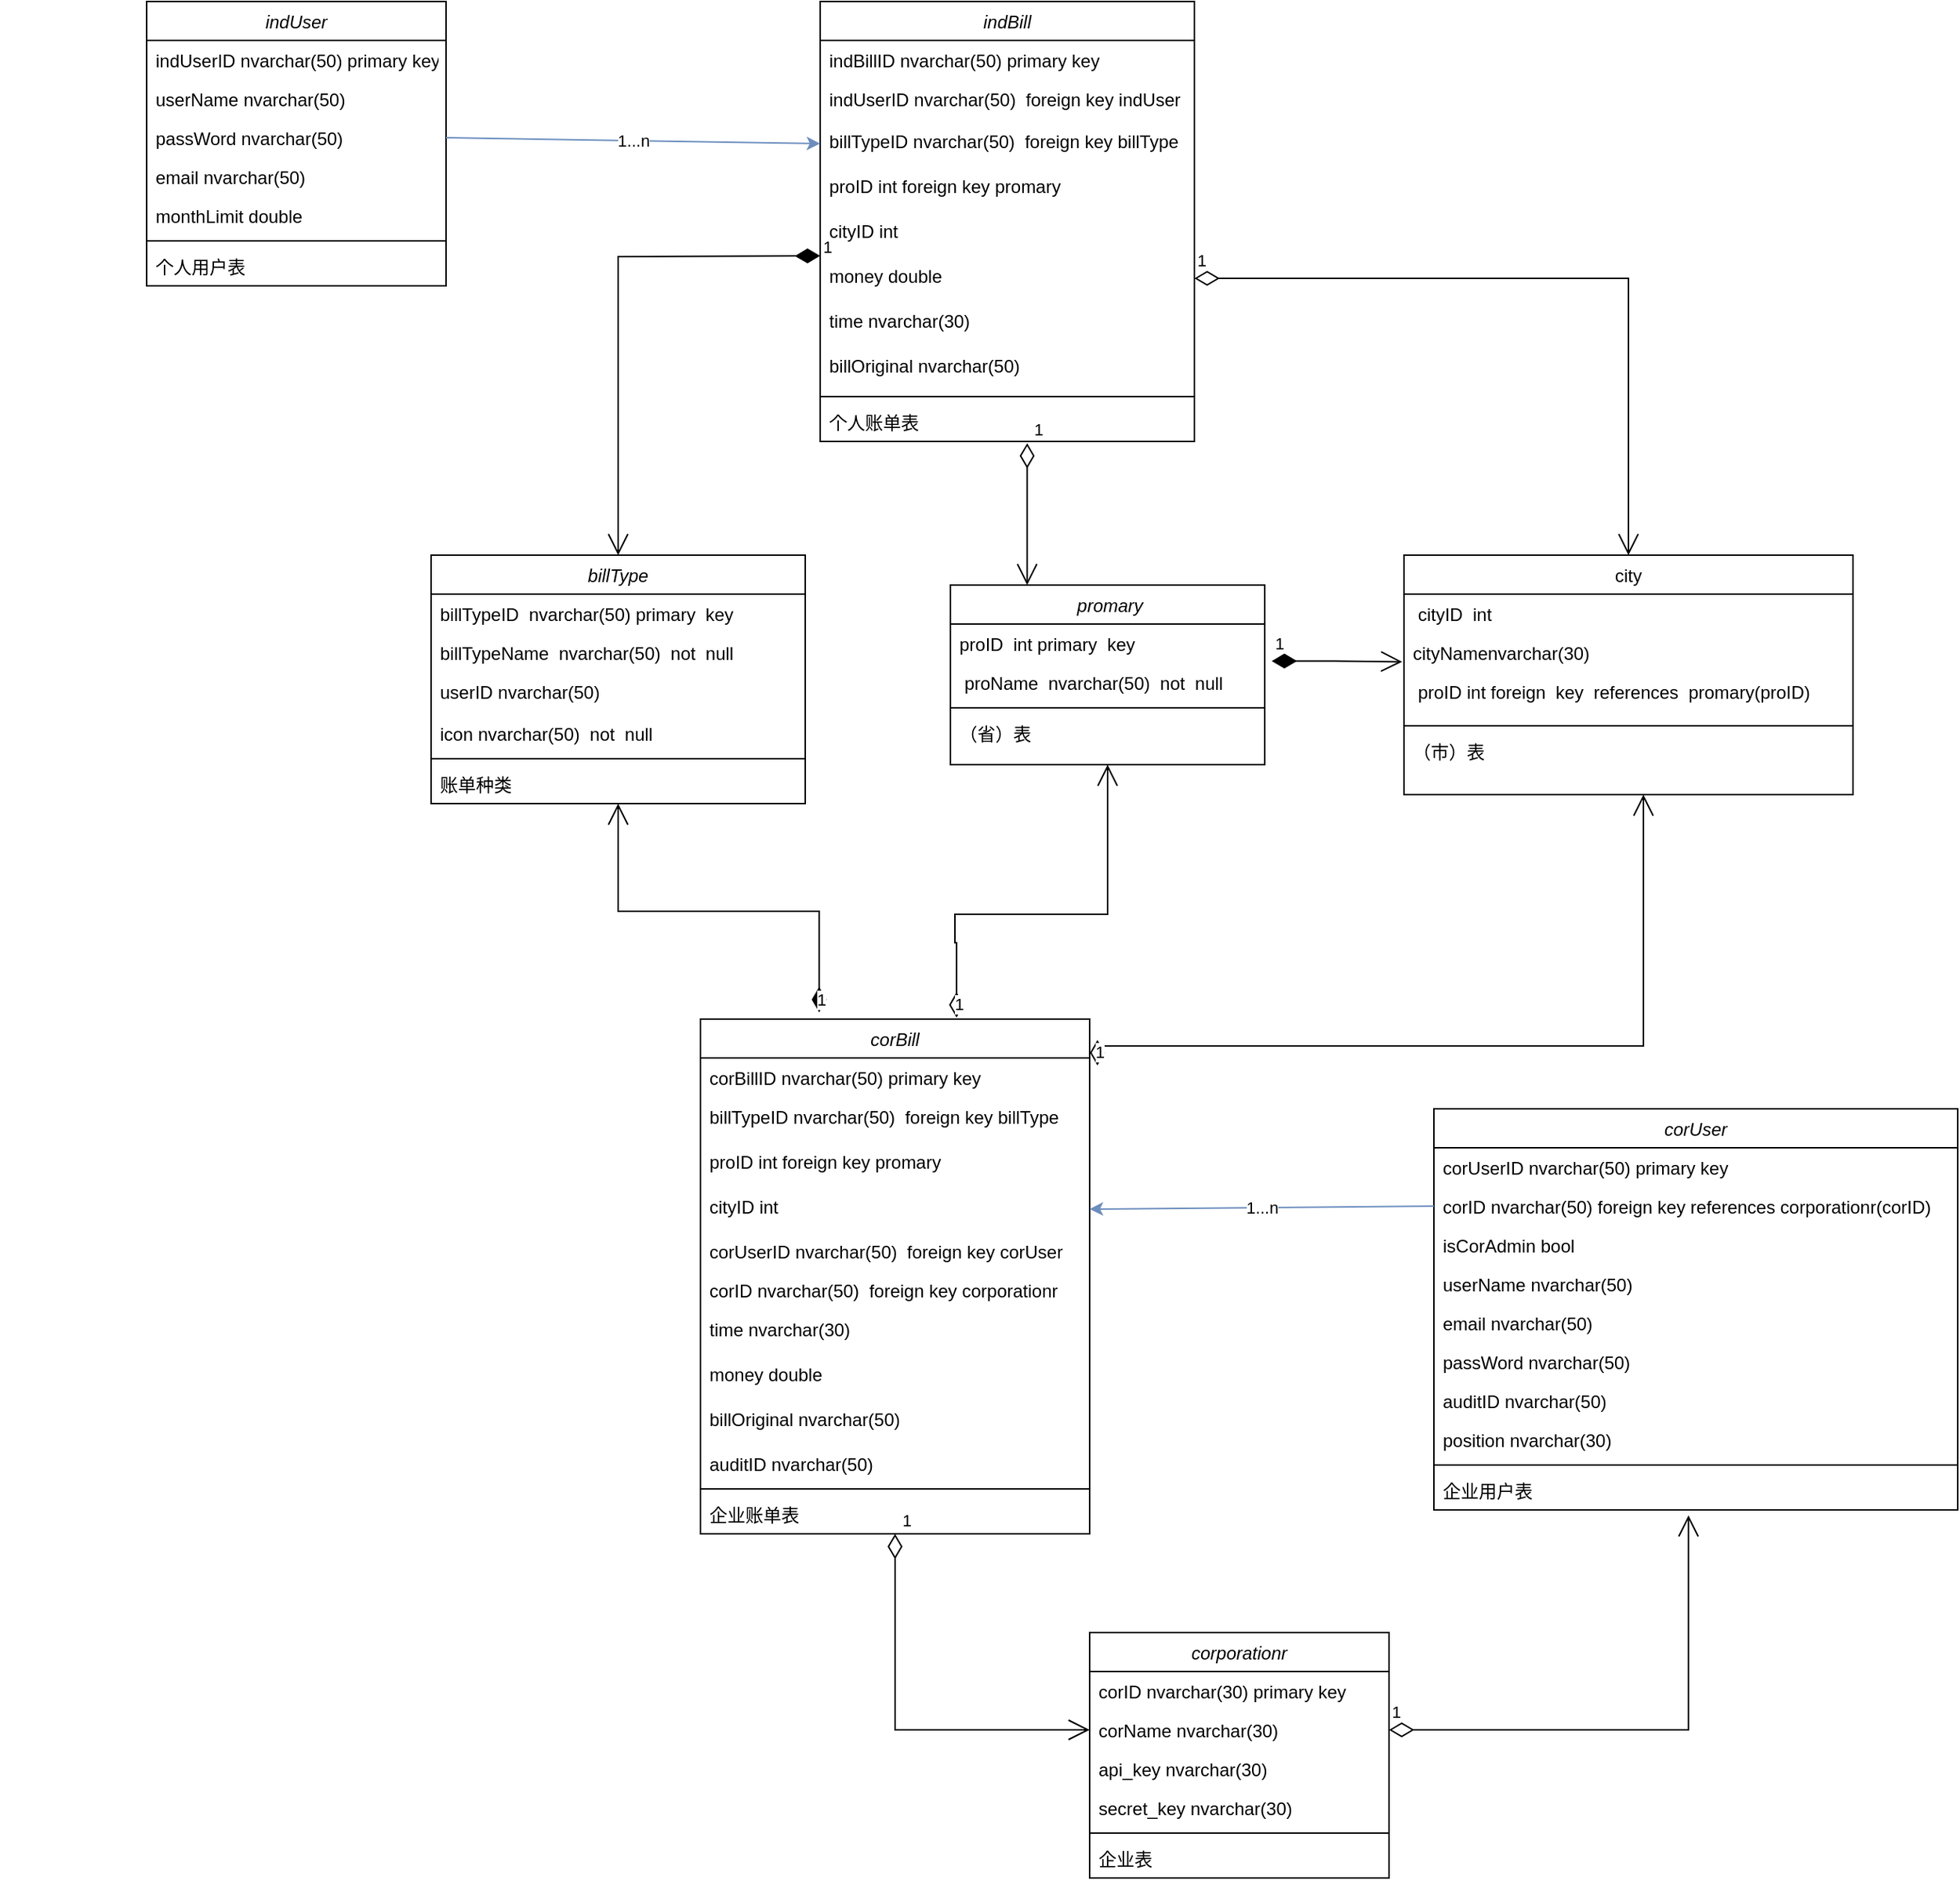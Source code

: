 <mxfile version="15.7.0" type="github">
  <diagram id="C5RBs43oDa-KdzZeNtuy" name="Page-1">
    <mxGraphModel dx="1609" dy="428" grid="1" gridSize="10" guides="1" tooltips="1" connect="1" arrows="1" fold="1" page="1" pageScale="1" pageWidth="827" pageHeight="1169" math="0" shadow="0">
      <root>
        <mxCell id="WIyWlLk6GJQsqaUBKTNV-0" />
        <mxCell id="WIyWlLk6GJQsqaUBKTNV-1" parent="WIyWlLk6GJQsqaUBKTNV-0" />
        <mxCell id="zkfFHV4jXpPFQw0GAbJ--0" value=" promary" style="swimlane;fontStyle=2;align=center;verticalAlign=top;childLayout=stackLayout;horizontal=1;startSize=26;horizontalStack=0;resizeParent=1;resizeLast=0;collapsible=1;marginBottom=0;rounded=0;shadow=0;strokeWidth=1;" parent="WIyWlLk6GJQsqaUBKTNV-1" vertex="1">
          <mxGeometry x="617" y="500" width="210" height="120" as="geometry">
            <mxRectangle x="230" y="140" width="160" height="26" as="alternateBounds" />
          </mxGeometry>
        </mxCell>
        <mxCell id="zkfFHV4jXpPFQw0GAbJ--1" value="proID  int primary  key" style="text;align=left;verticalAlign=top;spacingLeft=4;spacingRight=4;overflow=hidden;rotatable=0;points=[[0,0.5],[1,0.5]];portConstraint=eastwest;" parent="zkfFHV4jXpPFQw0GAbJ--0" vertex="1">
          <mxGeometry y="26" width="210" height="26" as="geometry" />
        </mxCell>
        <mxCell id="zkfFHV4jXpPFQw0GAbJ--2" value=" proName  nvarchar(50)  not  null" style="text;align=left;verticalAlign=top;spacingLeft=4;spacingRight=4;overflow=hidden;rotatable=0;points=[[0,0.5],[1,0.5]];portConstraint=eastwest;rounded=0;shadow=0;html=0;" parent="zkfFHV4jXpPFQw0GAbJ--0" vertex="1">
          <mxGeometry y="52" width="210" height="26" as="geometry" />
        </mxCell>
        <mxCell id="zkfFHV4jXpPFQw0GAbJ--4" value="" style="line;html=1;strokeWidth=1;align=left;verticalAlign=middle;spacingTop=-1;spacingLeft=3;spacingRight=3;rotatable=0;labelPosition=right;points=[];portConstraint=eastwest;" parent="zkfFHV4jXpPFQw0GAbJ--0" vertex="1">
          <mxGeometry y="78" width="210" height="8" as="geometry" />
        </mxCell>
        <mxCell id="zkfFHV4jXpPFQw0GAbJ--5" value="（省）表" style="text;align=left;verticalAlign=top;spacingLeft=4;spacingRight=4;overflow=hidden;rotatable=0;points=[[0,0.5],[1,0.5]];portConstraint=eastwest;" parent="zkfFHV4jXpPFQw0GAbJ--0" vertex="1">
          <mxGeometry y="86" width="210" height="26" as="geometry" />
        </mxCell>
        <mxCell id="zkfFHV4jXpPFQw0GAbJ--17" value="city" style="swimlane;fontStyle=0;align=center;verticalAlign=top;childLayout=stackLayout;horizontal=1;startSize=26;horizontalStack=0;resizeParent=1;resizeLast=0;collapsible=1;marginBottom=0;rounded=0;shadow=0;strokeWidth=1;" parent="WIyWlLk6GJQsqaUBKTNV-1" vertex="1">
          <mxGeometry x="920" y="480" width="300" height="160" as="geometry">
            <mxRectangle x="550" y="140" width="160" height="26" as="alternateBounds" />
          </mxGeometry>
        </mxCell>
        <mxCell id="zkfFHV4jXpPFQw0GAbJ--18" value=" cityID  int &#xa;" style="text;align=left;verticalAlign=top;spacingLeft=4;spacingRight=4;overflow=hidden;rotatable=0;points=[[0,0.5],[1,0.5]];portConstraint=eastwest;" parent="zkfFHV4jXpPFQw0GAbJ--17" vertex="1">
          <mxGeometry y="26" width="300" height="26" as="geometry" />
        </mxCell>
        <mxCell id="zkfFHV4jXpPFQw0GAbJ--19" value="cityNamenvarchar(30)" style="text;align=left;verticalAlign=top;spacingLeft=4;spacingRight=4;overflow=hidden;rotatable=0;points=[[0,0.5],[1,0.5]];portConstraint=eastwest;rounded=0;shadow=0;html=0;" parent="zkfFHV4jXpPFQw0GAbJ--17" vertex="1">
          <mxGeometry y="52" width="300" height="26" as="geometry" />
        </mxCell>
        <mxCell id="zkfFHV4jXpPFQw0GAbJ--20" value=" proID int foreign  key  references  promary(proID)" style="text;align=left;verticalAlign=top;spacingLeft=4;spacingRight=4;overflow=hidden;rotatable=0;points=[[0,0.5],[1,0.5]];portConstraint=eastwest;rounded=0;shadow=0;html=0;" parent="zkfFHV4jXpPFQw0GAbJ--17" vertex="1">
          <mxGeometry y="78" width="300" height="32" as="geometry" />
        </mxCell>
        <mxCell id="zkfFHV4jXpPFQw0GAbJ--23" value="" style="line;html=1;strokeWidth=1;align=left;verticalAlign=middle;spacingTop=-1;spacingLeft=3;spacingRight=3;rotatable=0;labelPosition=right;points=[];portConstraint=eastwest;" parent="zkfFHV4jXpPFQw0GAbJ--17" vertex="1">
          <mxGeometry y="110" width="300" height="8" as="geometry" />
        </mxCell>
        <mxCell id="zkfFHV4jXpPFQw0GAbJ--25" value="（市）表" style="text;align=left;verticalAlign=top;spacingLeft=4;spacingRight=4;overflow=hidden;rotatable=0;points=[[0,0.5],[1,0.5]];portConstraint=eastwest;" parent="zkfFHV4jXpPFQw0GAbJ--17" vertex="1">
          <mxGeometry y="118" width="300" height="26" as="geometry" />
        </mxCell>
        <mxCell id="hLEYRkVLSHXOmm4S_sfl-0" value="indBill" style="swimlane;fontStyle=2;align=center;verticalAlign=top;childLayout=stackLayout;horizontal=1;startSize=26;horizontalStack=0;resizeParent=1;resizeLast=0;collapsible=1;marginBottom=0;rounded=0;shadow=0;strokeWidth=1;" parent="WIyWlLk6GJQsqaUBKTNV-1" vertex="1">
          <mxGeometry x="530" y="110" width="250" height="294" as="geometry">
            <mxRectangle x="230" y="140" width="160" height="26" as="alternateBounds" />
          </mxGeometry>
        </mxCell>
        <mxCell id="hLEYRkVLSHXOmm4S_sfl-1" value="indBillID nvarchar(50) primary key" style="text;align=left;verticalAlign=top;spacingLeft=4;spacingRight=4;overflow=hidden;rotatable=0;points=[[0,0.5],[1,0.5]];portConstraint=eastwest;" parent="hLEYRkVLSHXOmm4S_sfl-0" vertex="1">
          <mxGeometry y="26" width="250" height="26" as="geometry" />
        </mxCell>
        <mxCell id="hLEYRkVLSHXOmm4S_sfl-42" value="indUserID nvarchar(50)  foreign key indUser " style="text;align=left;verticalAlign=top;spacingLeft=4;spacingRight=4;overflow=hidden;rotatable=0;points=[[0,0.5],[1,0.5]];portConstraint=eastwest;rounded=0;shadow=0;html=0;" parent="hLEYRkVLSHXOmm4S_sfl-0" vertex="1">
          <mxGeometry y="52" width="250" height="28" as="geometry" />
        </mxCell>
        <mxCell id="hLEYRkVLSHXOmm4S_sfl-2" value="billTypeID nvarchar(50)  foreign key billType " style="text;align=left;verticalAlign=top;spacingLeft=4;spacingRight=4;overflow=hidden;rotatable=0;points=[[0,0.5],[1,0.5]];portConstraint=eastwest;rounded=0;shadow=0;html=0;" parent="hLEYRkVLSHXOmm4S_sfl-0" vertex="1">
          <mxGeometry y="80" width="250" height="30" as="geometry" />
        </mxCell>
        <mxCell id="hLEYRkVLSHXOmm4S_sfl-43" value="proID int foreign key promary" style="text;align=left;verticalAlign=top;spacingLeft=4;spacingRight=4;overflow=hidden;rotatable=0;points=[[0,0.5],[1,0.5]];portConstraint=eastwest;rounded=0;shadow=0;html=0;" parent="hLEYRkVLSHXOmm4S_sfl-0" vertex="1">
          <mxGeometry y="110" width="250" height="30" as="geometry" />
        </mxCell>
        <mxCell id="hLEYRkVLSHXOmm4S_sfl-44" value="cityID int " style="text;align=left;verticalAlign=top;spacingLeft=4;spacingRight=4;overflow=hidden;rotatable=0;points=[[0,0.5],[1,0.5]];portConstraint=eastwest;rounded=0;shadow=0;html=0;" parent="hLEYRkVLSHXOmm4S_sfl-0" vertex="1">
          <mxGeometry y="140" width="250" height="30" as="geometry" />
        </mxCell>
        <mxCell id="hLEYRkVLSHXOmm4S_sfl-45" value="money double " style="text;align=left;verticalAlign=top;spacingLeft=4;spacingRight=4;overflow=hidden;rotatable=0;points=[[0,0.5],[1,0.5]];portConstraint=eastwest;rounded=0;shadow=0;html=0;" parent="hLEYRkVLSHXOmm4S_sfl-0" vertex="1">
          <mxGeometry y="170" width="250" height="30" as="geometry" />
        </mxCell>
        <mxCell id="Xa2XzwVZ7805nIv720CH-1" value="time nvarchar(30)" style="text;align=left;verticalAlign=top;spacingLeft=4;spacingRight=4;overflow=hidden;rotatable=0;points=[[0,0.5],[1,0.5]];portConstraint=eastwest;rounded=0;shadow=0;html=0;" parent="hLEYRkVLSHXOmm4S_sfl-0" vertex="1">
          <mxGeometry y="200" width="250" height="30" as="geometry" />
        </mxCell>
        <mxCell id="Xa2XzwVZ7805nIv720CH-2" value="billOriginal nvarchar(50)" style="text;align=left;verticalAlign=top;spacingLeft=4;spacingRight=4;overflow=hidden;rotatable=0;points=[[0,0.5],[1,0.5]];portConstraint=eastwest;rounded=0;shadow=0;html=0;" parent="hLEYRkVLSHXOmm4S_sfl-0" vertex="1">
          <mxGeometry y="230" width="250" height="30" as="geometry" />
        </mxCell>
        <mxCell id="hLEYRkVLSHXOmm4S_sfl-3" value="" style="line;html=1;strokeWidth=1;align=left;verticalAlign=middle;spacingTop=-1;spacingLeft=3;spacingRight=3;rotatable=0;labelPosition=right;points=[];portConstraint=eastwest;" parent="hLEYRkVLSHXOmm4S_sfl-0" vertex="1">
          <mxGeometry y="260" width="250" height="8" as="geometry" />
        </mxCell>
        <mxCell id="hLEYRkVLSHXOmm4S_sfl-4" value="个人账单表" style="text;align=left;verticalAlign=top;spacingLeft=4;spacingRight=4;overflow=hidden;rotatable=0;points=[[0,0.5],[1,0.5]];portConstraint=eastwest;" parent="hLEYRkVLSHXOmm4S_sfl-0" vertex="1">
          <mxGeometry y="268" width="250" height="26" as="geometry" />
        </mxCell>
        <mxCell id="hLEYRkVLSHXOmm4S_sfl-5" value="indUser" style="swimlane;fontStyle=2;align=center;verticalAlign=top;childLayout=stackLayout;horizontal=1;startSize=26;horizontalStack=0;resizeParent=1;resizeLast=0;collapsible=1;marginBottom=0;rounded=0;shadow=0;strokeWidth=1;" parent="WIyWlLk6GJQsqaUBKTNV-1" vertex="1">
          <mxGeometry x="80" y="110" width="200" height="190" as="geometry">
            <mxRectangle x="230" y="140" width="160" height="26" as="alternateBounds" />
          </mxGeometry>
        </mxCell>
        <mxCell id="hLEYRkVLSHXOmm4S_sfl-6" value="indUserID nvarchar(50) primary key" style="text;align=left;verticalAlign=top;spacingLeft=4;spacingRight=4;overflow=hidden;rotatable=0;points=[[0,0.5],[1,0.5]];portConstraint=eastwest;" parent="hLEYRkVLSHXOmm4S_sfl-5" vertex="1">
          <mxGeometry y="26" width="200" height="26" as="geometry" />
        </mxCell>
        <mxCell id="hLEYRkVLSHXOmm4S_sfl-46" value=" userName nvarchar(50) " style="text;align=left;verticalAlign=top;spacingLeft=4;spacingRight=4;overflow=hidden;rotatable=0;points=[[0,0.5],[1,0.5]];portConstraint=eastwest;rounded=0;shadow=0;html=0;" parent="hLEYRkVLSHXOmm4S_sfl-5" vertex="1">
          <mxGeometry y="52" width="200" height="26" as="geometry" />
        </mxCell>
        <mxCell id="hLEYRkVLSHXOmm4S_sfl-47" value=" passWord nvarchar(50)" style="text;align=left;verticalAlign=top;spacingLeft=4;spacingRight=4;overflow=hidden;rotatable=0;points=[[0,0.5],[1,0.5]];portConstraint=eastwest;rounded=0;shadow=0;html=0;" parent="hLEYRkVLSHXOmm4S_sfl-5" vertex="1">
          <mxGeometry y="78" width="200" height="26" as="geometry" />
        </mxCell>
        <mxCell id="hLEYRkVLSHXOmm4S_sfl-59" value=" email nvarchar(50)" style="text;align=left;verticalAlign=top;spacingLeft=4;spacingRight=4;overflow=hidden;rotatable=0;points=[[0,0.5],[1,0.5]];portConstraint=eastwest;rounded=0;shadow=0;html=0;" parent="hLEYRkVLSHXOmm4S_sfl-5" vertex="1">
          <mxGeometry y="104" width="200" height="26" as="geometry" />
        </mxCell>
        <mxCell id="Xa2XzwVZ7805nIv720CH-9" value=" monthLimit double" style="text;align=left;verticalAlign=top;spacingLeft=4;spacingRight=4;overflow=hidden;rotatable=0;points=[[0,0.5],[1,0.5]];portConstraint=eastwest;rounded=0;shadow=0;html=0;" parent="hLEYRkVLSHXOmm4S_sfl-5" vertex="1">
          <mxGeometry y="130" width="200" height="26" as="geometry" />
        </mxCell>
        <mxCell id="hLEYRkVLSHXOmm4S_sfl-8" value="" style="line;html=1;strokeWidth=1;align=left;verticalAlign=middle;spacingTop=-1;spacingLeft=3;spacingRight=3;rotatable=0;labelPosition=right;points=[];portConstraint=eastwest;" parent="hLEYRkVLSHXOmm4S_sfl-5" vertex="1">
          <mxGeometry y="156" width="200" height="8" as="geometry" />
        </mxCell>
        <mxCell id="hLEYRkVLSHXOmm4S_sfl-9" value="个人用户表" style="text;align=left;verticalAlign=top;spacingLeft=4;spacingRight=4;overflow=hidden;rotatable=0;points=[[0,0.5],[1,0.5]];portConstraint=eastwest;" parent="hLEYRkVLSHXOmm4S_sfl-5" vertex="1">
          <mxGeometry y="164" width="200" height="26" as="geometry" />
        </mxCell>
        <mxCell id="hLEYRkVLSHXOmm4S_sfl-10" value="corUser" style="swimlane;fontStyle=2;align=center;verticalAlign=top;childLayout=stackLayout;horizontal=1;startSize=26;horizontalStack=0;resizeParent=1;resizeLast=0;collapsible=1;marginBottom=0;rounded=0;shadow=0;strokeWidth=1;" parent="WIyWlLk6GJQsqaUBKTNV-1" vertex="1">
          <mxGeometry x="940" y="850" width="350" height="268" as="geometry">
            <mxRectangle x="230" y="140" width="160" height="26" as="alternateBounds" />
          </mxGeometry>
        </mxCell>
        <mxCell id="hLEYRkVLSHXOmm4S_sfl-11" value="corUserID nvarchar(50) primary key" style="text;align=left;verticalAlign=top;spacingLeft=4;spacingRight=4;overflow=hidden;rotatable=0;points=[[0,0.5],[1,0.5]];portConstraint=eastwest;" parent="hLEYRkVLSHXOmm4S_sfl-10" vertex="1">
          <mxGeometry y="26" width="350" height="26" as="geometry" />
        </mxCell>
        <mxCell id="hLEYRkVLSHXOmm4S_sfl-36" value="corID nvarchar(50) foreign key references corporationr(corID)&#xa;" style="text;align=left;verticalAlign=top;spacingLeft=4;spacingRight=4;overflow=hidden;rotatable=0;points=[[0,0.5],[1,0.5]];portConstraint=eastwest;" parent="hLEYRkVLSHXOmm4S_sfl-10" vertex="1">
          <mxGeometry y="52" width="350" height="26" as="geometry" />
        </mxCell>
        <mxCell id="hLEYRkVLSHXOmm4S_sfl-66" value="isCorAdmin bool " style="text;align=left;verticalAlign=top;spacingLeft=4;spacingRight=4;overflow=hidden;rotatable=0;points=[[0,0.5],[1,0.5]];portConstraint=eastwest;" parent="hLEYRkVLSHXOmm4S_sfl-10" vertex="1">
          <mxGeometry y="78" width="350" height="26" as="geometry" />
        </mxCell>
        <mxCell id="hLEYRkVLSHXOmm4S_sfl-80" value=" userName nvarchar(50) " style="text;align=left;verticalAlign=top;spacingLeft=4;spacingRight=4;overflow=hidden;rotatable=0;points=[[0,0.5],[1,0.5]];portConstraint=eastwest;rounded=0;shadow=0;html=0;" parent="hLEYRkVLSHXOmm4S_sfl-10" vertex="1">
          <mxGeometry y="104" width="350" height="26" as="geometry" />
        </mxCell>
        <mxCell id="hLEYRkVLSHXOmm4S_sfl-82" value=" email nvarchar(50)" style="text;align=left;verticalAlign=top;spacingLeft=4;spacingRight=4;overflow=hidden;rotatable=0;points=[[0,0.5],[1,0.5]];portConstraint=eastwest;rounded=0;shadow=0;html=0;" parent="hLEYRkVLSHXOmm4S_sfl-10" vertex="1">
          <mxGeometry y="130" width="350" height="26" as="geometry" />
        </mxCell>
        <mxCell id="hLEYRkVLSHXOmm4S_sfl-81" value=" passWord nvarchar(50)" style="text;align=left;verticalAlign=top;spacingLeft=4;spacingRight=4;overflow=hidden;rotatable=0;points=[[0,0.5],[1,0.5]];portConstraint=eastwest;rounded=0;shadow=0;html=0;" parent="hLEYRkVLSHXOmm4S_sfl-10" vertex="1">
          <mxGeometry y="156" width="350" height="26" as="geometry" />
        </mxCell>
        <mxCell id="hLEYRkVLSHXOmm4S_sfl-83" value=" auditID nvarchar(50)" style="text;align=left;verticalAlign=top;spacingLeft=4;spacingRight=4;overflow=hidden;rotatable=0;points=[[0,0.5],[1,0.5]];portConstraint=eastwest;rounded=0;shadow=0;html=0;" parent="hLEYRkVLSHXOmm4S_sfl-10" vertex="1">
          <mxGeometry y="182" width="350" height="26" as="geometry" />
        </mxCell>
        <mxCell id="Xa2XzwVZ7805nIv720CH-0" value="position nvarchar(30)" style="text;align=left;verticalAlign=top;spacingLeft=4;spacingRight=4;overflow=hidden;rotatable=0;points=[[0,0.5],[1,0.5]];portConstraint=eastwest;rounded=0;shadow=0;html=0;" parent="hLEYRkVLSHXOmm4S_sfl-10" vertex="1">
          <mxGeometry y="208" width="350" height="26" as="geometry" />
        </mxCell>
        <mxCell id="hLEYRkVLSHXOmm4S_sfl-13" value="" style="line;html=1;strokeWidth=1;align=left;verticalAlign=middle;spacingTop=-1;spacingLeft=3;spacingRight=3;rotatable=0;labelPosition=right;points=[];portConstraint=eastwest;" parent="hLEYRkVLSHXOmm4S_sfl-10" vertex="1">
          <mxGeometry y="234" width="350" height="8" as="geometry" />
        </mxCell>
        <mxCell id="hLEYRkVLSHXOmm4S_sfl-14" value="企业用户表" style="text;align=left;verticalAlign=top;spacingLeft=4;spacingRight=4;overflow=hidden;rotatable=0;points=[[0,0.5],[1,0.5]];portConstraint=eastwest;" parent="hLEYRkVLSHXOmm4S_sfl-10" vertex="1">
          <mxGeometry y="242" width="350" height="26" as="geometry" />
        </mxCell>
        <mxCell id="hLEYRkVLSHXOmm4S_sfl-15" value="corBill" style="swimlane;fontStyle=2;align=center;verticalAlign=top;childLayout=stackLayout;horizontal=1;startSize=26;horizontalStack=0;resizeParent=1;resizeLast=0;collapsible=1;marginBottom=0;rounded=0;shadow=0;strokeWidth=1;" parent="WIyWlLk6GJQsqaUBKTNV-1" vertex="1">
          <mxGeometry x="450" y="790" width="260" height="344" as="geometry">
            <mxRectangle x="230" y="140" width="160" height="26" as="alternateBounds" />
          </mxGeometry>
        </mxCell>
        <mxCell id="hLEYRkVLSHXOmm4S_sfl-16" value="corBillID nvarchar(50) primary key" style="text;align=left;verticalAlign=top;spacingLeft=4;spacingRight=4;overflow=hidden;rotatable=0;points=[[0,0.5],[1,0.5]];portConstraint=eastwest;" parent="hLEYRkVLSHXOmm4S_sfl-15" vertex="1">
          <mxGeometry y="26" width="260" height="26" as="geometry" />
        </mxCell>
        <mxCell id="hLEYRkVLSHXOmm4S_sfl-75" value="billTypeID nvarchar(50)  foreign key billType " style="text;align=left;verticalAlign=top;spacingLeft=4;spacingRight=4;overflow=hidden;rotatable=0;points=[[0,0.5],[1,0.5]];portConstraint=eastwest;rounded=0;shadow=0;html=0;" parent="hLEYRkVLSHXOmm4S_sfl-15" vertex="1">
          <mxGeometry y="52" width="260" height="30" as="geometry" />
        </mxCell>
        <mxCell id="hLEYRkVLSHXOmm4S_sfl-76" value="proID int foreign key promary" style="text;align=left;verticalAlign=top;spacingLeft=4;spacingRight=4;overflow=hidden;rotatable=0;points=[[0,0.5],[1,0.5]];portConstraint=eastwest;rounded=0;shadow=0;html=0;" parent="hLEYRkVLSHXOmm4S_sfl-15" vertex="1">
          <mxGeometry y="82" width="260" height="30" as="geometry" />
        </mxCell>
        <mxCell id="hLEYRkVLSHXOmm4S_sfl-77" value="cityID int" style="text;align=left;verticalAlign=top;spacingLeft=4;spacingRight=4;overflow=hidden;rotatable=0;points=[[0,0.5],[1,0.5]];portConstraint=eastwest;rounded=0;shadow=0;html=0;" parent="hLEYRkVLSHXOmm4S_sfl-15" vertex="1">
          <mxGeometry y="112" width="260" height="30" as="geometry" />
        </mxCell>
        <mxCell id="hLEYRkVLSHXOmm4S_sfl-17" value="corUserID nvarchar(50)  foreign key corUser" style="text;align=left;verticalAlign=top;spacingLeft=4;spacingRight=4;overflow=hidden;rotatable=0;points=[[0,0.5],[1,0.5]];portConstraint=eastwest;rounded=0;shadow=0;html=0;" parent="hLEYRkVLSHXOmm4S_sfl-15" vertex="1">
          <mxGeometry y="142" width="260" height="26" as="geometry" />
        </mxCell>
        <mxCell id="hLEYRkVLSHXOmm4S_sfl-78" value="corID nvarchar(50)  foreign key corporationr" style="text;align=left;verticalAlign=top;spacingLeft=4;spacingRight=4;overflow=hidden;rotatable=0;points=[[0,0.5],[1,0.5]];portConstraint=eastwest;rounded=0;shadow=0;html=0;" parent="hLEYRkVLSHXOmm4S_sfl-15" vertex="1">
          <mxGeometry y="168" width="260" height="26" as="geometry" />
        </mxCell>
        <mxCell id="Xa2XzwVZ7805nIv720CH-4" value="time nvarchar(30)" style="text;align=left;verticalAlign=top;spacingLeft=4;spacingRight=4;overflow=hidden;rotatable=0;points=[[0,0.5],[1,0.5]];portConstraint=eastwest;rounded=0;shadow=0;html=0;" parent="hLEYRkVLSHXOmm4S_sfl-15" vertex="1">
          <mxGeometry y="194" width="260" height="30" as="geometry" />
        </mxCell>
        <mxCell id="Xa2XzwVZ7805nIv720CH-3" value="money double " style="text;align=left;verticalAlign=top;spacingLeft=4;spacingRight=4;overflow=hidden;rotatable=0;points=[[0,0.5],[1,0.5]];portConstraint=eastwest;rounded=0;shadow=0;html=0;" parent="hLEYRkVLSHXOmm4S_sfl-15" vertex="1">
          <mxGeometry y="224" width="260" height="30" as="geometry" />
        </mxCell>
        <mxCell id="Xa2XzwVZ7805nIv720CH-5" value="billOriginal nvarchar(50)" style="text;align=left;verticalAlign=top;spacingLeft=4;spacingRight=4;overflow=hidden;rotatable=0;points=[[0,0.5],[1,0.5]];portConstraint=eastwest;rounded=0;shadow=0;html=0;" parent="hLEYRkVLSHXOmm4S_sfl-15" vertex="1">
          <mxGeometry y="254" width="260" height="30" as="geometry" />
        </mxCell>
        <mxCell id="Xa2XzwVZ7805nIv720CH-8" value=" auditID nvarchar(50)" style="text;align=left;verticalAlign=top;spacingLeft=4;spacingRight=4;overflow=hidden;rotatable=0;points=[[0,0.5],[1,0.5]];portConstraint=eastwest;rounded=0;shadow=0;html=0;" parent="hLEYRkVLSHXOmm4S_sfl-15" vertex="1">
          <mxGeometry y="284" width="260" height="26" as="geometry" />
        </mxCell>
        <mxCell id="hLEYRkVLSHXOmm4S_sfl-18" value="" style="line;html=1;strokeWidth=1;align=left;verticalAlign=middle;spacingTop=-1;spacingLeft=3;spacingRight=3;rotatable=0;labelPosition=right;points=[];portConstraint=eastwest;" parent="hLEYRkVLSHXOmm4S_sfl-15" vertex="1">
          <mxGeometry y="310" width="260" height="8" as="geometry" />
        </mxCell>
        <mxCell id="hLEYRkVLSHXOmm4S_sfl-19" value="企业账单表" style="text;align=left;verticalAlign=top;spacingLeft=4;spacingRight=4;overflow=hidden;rotatable=0;points=[[0,0.5],[1,0.5]];portConstraint=eastwest;" parent="hLEYRkVLSHXOmm4S_sfl-15" vertex="1">
          <mxGeometry y="318" width="260" height="26" as="geometry" />
        </mxCell>
        <mxCell id="hLEYRkVLSHXOmm4S_sfl-20" value="billType" style="swimlane;fontStyle=2;align=center;verticalAlign=top;childLayout=stackLayout;horizontal=1;startSize=26;horizontalStack=0;resizeParent=1;resizeLast=0;collapsible=1;marginBottom=0;rounded=0;shadow=0;strokeWidth=1;" parent="WIyWlLk6GJQsqaUBKTNV-1" vertex="1">
          <mxGeometry x="270" y="480" width="250" height="166" as="geometry">
            <mxRectangle x="230" y="140" width="160" height="26" as="alternateBounds" />
          </mxGeometry>
        </mxCell>
        <mxCell id="hLEYRkVLSHXOmm4S_sfl-21" value="billTypeID  nvarchar(50) primary  key" style="text;align=left;verticalAlign=top;spacingLeft=4;spacingRight=4;overflow=hidden;rotatable=0;points=[[0,0.5],[1,0.5]];portConstraint=eastwest;" parent="hLEYRkVLSHXOmm4S_sfl-20" vertex="1">
          <mxGeometry y="26" width="250" height="26" as="geometry" />
        </mxCell>
        <mxCell id="hLEYRkVLSHXOmm4S_sfl-22" value="billTypeName  nvarchar(50)  not  null" style="text;align=left;verticalAlign=top;spacingLeft=4;spacingRight=4;overflow=hidden;rotatable=0;points=[[0,0.5],[1,0.5]];portConstraint=eastwest;rounded=0;shadow=0;html=0;" parent="hLEYRkVLSHXOmm4S_sfl-20" vertex="1">
          <mxGeometry y="52" width="250" height="26" as="geometry" />
        </mxCell>
        <mxCell id="Xa2XzwVZ7805nIv720CH-6" value="userID nvarchar(50) " style="text;align=left;verticalAlign=top;spacingLeft=4;spacingRight=4;overflow=hidden;rotatable=0;points=[[0,0.5],[1,0.5]];portConstraint=eastwest;rounded=0;shadow=0;html=0;" parent="hLEYRkVLSHXOmm4S_sfl-20" vertex="1">
          <mxGeometry y="78" width="250" height="28" as="geometry" />
        </mxCell>
        <mxCell id="EDluyz3BgBunXVrNWT3x-0" value="icon nvarchar(50)  not  null" style="text;align=left;verticalAlign=top;spacingLeft=4;spacingRight=4;overflow=hidden;rotatable=0;points=[[0,0.5],[1,0.5]];portConstraint=eastwest;rounded=0;shadow=0;html=0;" parent="hLEYRkVLSHXOmm4S_sfl-20" vertex="1">
          <mxGeometry y="106" width="250" height="26" as="geometry" />
        </mxCell>
        <mxCell id="hLEYRkVLSHXOmm4S_sfl-23" value="" style="line;html=1;strokeWidth=1;align=left;verticalAlign=middle;spacingTop=-1;spacingLeft=3;spacingRight=3;rotatable=0;labelPosition=right;points=[];portConstraint=eastwest;" parent="hLEYRkVLSHXOmm4S_sfl-20" vertex="1">
          <mxGeometry y="132" width="250" height="8" as="geometry" />
        </mxCell>
        <mxCell id="hLEYRkVLSHXOmm4S_sfl-24" value="账单种类" style="text;align=left;verticalAlign=top;spacingLeft=4;spacingRight=4;overflow=hidden;rotatable=0;points=[[0,0.5],[1,0.5]];portConstraint=eastwest;" parent="hLEYRkVLSHXOmm4S_sfl-20" vertex="1">
          <mxGeometry y="140" width="250" height="26" as="geometry" />
        </mxCell>
        <mxCell id="hLEYRkVLSHXOmm4S_sfl-30" value="corporationr" style="swimlane;fontStyle=2;align=center;verticalAlign=top;childLayout=stackLayout;horizontal=1;startSize=26;horizontalStack=0;resizeParent=1;resizeLast=0;collapsible=1;marginBottom=0;rounded=0;shadow=0;strokeWidth=1;" parent="WIyWlLk6GJQsqaUBKTNV-1" vertex="1">
          <mxGeometry x="710" y="1200" width="200" height="164" as="geometry">
            <mxRectangle x="230" y="140" width="160" height="26" as="alternateBounds" />
          </mxGeometry>
        </mxCell>
        <mxCell id="hLEYRkVLSHXOmm4S_sfl-31" value="corID nvarchar(30) primary key" style="text;align=left;verticalAlign=top;spacingLeft=4;spacingRight=4;overflow=hidden;rotatable=0;points=[[0,0.5],[1,0.5]];portConstraint=eastwest;" parent="hLEYRkVLSHXOmm4S_sfl-30" vertex="1">
          <mxGeometry y="26" width="200" height="26" as="geometry" />
        </mxCell>
        <mxCell id="hLEYRkVLSHXOmm4S_sfl-32" value="corName nvarchar(30)" style="text;align=left;verticalAlign=top;spacingLeft=4;spacingRight=4;overflow=hidden;rotatable=0;points=[[0,0.5],[1,0.5]];portConstraint=eastwest;rounded=0;shadow=0;html=0;" parent="hLEYRkVLSHXOmm4S_sfl-30" vertex="1">
          <mxGeometry y="52" width="200" height="26" as="geometry" />
        </mxCell>
        <mxCell id="hLEYRkVLSHXOmm4S_sfl-84" value="api_key nvarchar(30)&#xa;" style="text;align=left;verticalAlign=top;spacingLeft=4;spacingRight=4;overflow=hidden;rotatable=0;points=[[0,0.5],[1,0.5]];portConstraint=eastwest;rounded=0;shadow=0;html=0;" parent="hLEYRkVLSHXOmm4S_sfl-30" vertex="1">
          <mxGeometry y="78" width="200" height="26" as="geometry" />
        </mxCell>
        <mxCell id="hLEYRkVLSHXOmm4S_sfl-85" value="secret_key nvarchar(30)&#xa;" style="text;align=left;verticalAlign=top;spacingLeft=4;spacingRight=4;overflow=hidden;rotatable=0;points=[[0,0.5],[1,0.5]];portConstraint=eastwest;rounded=0;shadow=0;html=0;" parent="hLEYRkVLSHXOmm4S_sfl-30" vertex="1">
          <mxGeometry y="104" width="200" height="26" as="geometry" />
        </mxCell>
        <mxCell id="hLEYRkVLSHXOmm4S_sfl-33" value="" style="line;html=1;strokeWidth=1;align=left;verticalAlign=middle;spacingTop=-1;spacingLeft=3;spacingRight=3;rotatable=0;labelPosition=right;points=[];portConstraint=eastwest;" parent="hLEYRkVLSHXOmm4S_sfl-30" vertex="1">
          <mxGeometry y="130" width="200" height="8" as="geometry" />
        </mxCell>
        <mxCell id="hLEYRkVLSHXOmm4S_sfl-34" value="企业表" style="text;align=left;verticalAlign=top;spacingLeft=4;spacingRight=4;overflow=hidden;rotatable=0;points=[[0,0.5],[1,0.5]];portConstraint=eastwest;" parent="hLEYRkVLSHXOmm4S_sfl-30" vertex="1">
          <mxGeometry y="138" width="200" height="26" as="geometry" />
        </mxCell>
        <mxCell id="hLEYRkVLSHXOmm4S_sfl-39" value="1...n" style="rounded=0;orthogonalLoop=1;jettySize=auto;html=1;entryX=0;entryY=0.5;entryDx=0;entryDy=0;strokeColor=#6c8ebf;fillColor=#dae8fc;exitX=1;exitY=0.5;exitDx=0;exitDy=0;" parent="WIyWlLk6GJQsqaUBKTNV-1" source="hLEYRkVLSHXOmm4S_sfl-47" target="hLEYRkVLSHXOmm4S_sfl-2" edge="1">
          <mxGeometry relative="1" as="geometry">
            <mxPoint x="900" y="330" as="sourcePoint" />
            <mxPoint x="920" y="305" as="targetPoint" />
          </mxGeometry>
        </mxCell>
        <mxCell id="hLEYRkVLSHXOmm4S_sfl-40" value="1...n&lt;br&gt;" style="edgeStyle=none;rounded=0;orthogonalLoop=1;jettySize=auto;html=1;exitX=0;exitY=0.5;exitDx=0;exitDy=0;strokeColor=#6c8ebf;fillColor=#dae8fc;entryX=1;entryY=0.5;entryDx=0;entryDy=0;" parent="WIyWlLk6GJQsqaUBKTNV-1" source="hLEYRkVLSHXOmm4S_sfl-36" target="hLEYRkVLSHXOmm4S_sfl-77" edge="1">
          <mxGeometry relative="1" as="geometry">
            <mxPoint x="840" y="750" as="targetPoint" />
          </mxGeometry>
        </mxCell>
        <mxCell id="hLEYRkVLSHXOmm4S_sfl-41" style="edgeStyle=none;rounded=0;orthogonalLoop=1;jettySize=auto;html=1;exitX=0.75;exitY=0;exitDx=0;exitDy=0;strokeColor=default;" parent="WIyWlLk6GJQsqaUBKTNV-1" edge="1">
          <mxGeometry relative="1" as="geometry">
            <mxPoint x="-10" y="450" as="sourcePoint" />
            <mxPoint x="-10" y="450" as="targetPoint" />
          </mxGeometry>
        </mxCell>
        <mxCell id="hLEYRkVLSHXOmm4S_sfl-62" value="1" style="endArrow=open;html=1;endSize=12;startArrow=diamondThin;startSize=14;startFill=1;edgeStyle=orthogonalEdgeStyle;align=left;verticalAlign=bottom;rounded=0;strokeColor=default;entryX=-0.004;entryY=0.739;entryDx=0;entryDy=0;exitX=1.022;exitY=0.953;exitDx=0;exitDy=0;exitPerimeter=0;entryPerimeter=0;" parent="WIyWlLk6GJQsqaUBKTNV-1" source="zkfFHV4jXpPFQw0GAbJ--1" target="zkfFHV4jXpPFQw0GAbJ--19" edge="1">
          <mxGeometry x="-1" y="3" relative="1" as="geometry">
            <mxPoint x="740" y="550" as="sourcePoint" />
            <mxPoint x="900" y="550" as="targetPoint" />
          </mxGeometry>
        </mxCell>
        <mxCell id="hLEYRkVLSHXOmm4S_sfl-63" value="1" style="endArrow=open;html=1;endSize=12;startArrow=diamondThin;startSize=14;startFill=0;edgeStyle=orthogonalEdgeStyle;align=left;verticalAlign=bottom;rounded=0;strokeColor=default;exitX=0.553;exitY=1.046;exitDx=0;exitDy=0;exitPerimeter=0;" parent="WIyWlLk6GJQsqaUBKTNV-1" source="hLEYRkVLSHXOmm4S_sfl-4" target="zkfFHV4jXpPFQw0GAbJ--0" edge="1">
          <mxGeometry x="-1" y="3" relative="1" as="geometry">
            <mxPoint x="680" y="410" as="sourcePoint" />
            <mxPoint x="820" y="480" as="targetPoint" />
            <Array as="points">
              <mxPoint x="678" y="500" />
              <mxPoint x="678" y="500" />
            </Array>
          </mxGeometry>
        </mxCell>
        <mxCell id="hLEYRkVLSHXOmm4S_sfl-64" value="1" style="endArrow=open;html=1;endSize=12;startArrow=diamondThin;startSize=14;startFill=0;edgeStyle=orthogonalEdgeStyle;align=left;verticalAlign=bottom;rounded=0;strokeColor=default;exitX=1;exitY=0.5;exitDx=0;exitDy=0;entryX=0.5;entryY=0;entryDx=0;entryDy=0;" parent="WIyWlLk6GJQsqaUBKTNV-1" source="hLEYRkVLSHXOmm4S_sfl-45" target="zkfFHV4jXpPFQw0GAbJ--17" edge="1">
          <mxGeometry x="-1" y="3" relative="1" as="geometry">
            <mxPoint x="827" y="404" as="sourcePoint" />
            <mxPoint x="987" y="404" as="targetPoint" />
            <Array as="points">
              <mxPoint x="1070" y="295" />
            </Array>
          </mxGeometry>
        </mxCell>
        <mxCell id="hLEYRkVLSHXOmm4S_sfl-67" value="1" style="endArrow=open;html=1;endSize=12;startArrow=diamondThin;startSize=14;startFill=1;edgeStyle=orthogonalEdgeStyle;align=left;verticalAlign=bottom;rounded=0;strokeColor=default;" parent="WIyWlLk6GJQsqaUBKTNV-1" target="hLEYRkVLSHXOmm4S_sfl-20" edge="1">
          <mxGeometry x="-1" y="3" relative="1" as="geometry">
            <mxPoint x="530" y="280" as="sourcePoint" />
            <mxPoint x="470" y="500" as="targetPoint" />
          </mxGeometry>
        </mxCell>
        <mxCell id="hLEYRkVLSHXOmm4S_sfl-68" value="1" style="endArrow=open;html=1;endSize=12;startArrow=diamondThin;startSize=14;startFill=0;edgeStyle=orthogonalEdgeStyle;align=left;verticalAlign=bottom;rounded=0;strokeColor=default;exitX=1;exitY=0.5;exitDx=0;exitDy=0;entryX=0.486;entryY=1.14;entryDx=0;entryDy=0;entryPerimeter=0;" parent="WIyWlLk6GJQsqaUBKTNV-1" source="hLEYRkVLSHXOmm4S_sfl-32" target="hLEYRkVLSHXOmm4S_sfl-14" edge="1">
          <mxGeometry x="-1" y="3" relative="1" as="geometry">
            <mxPoint x="460" y="710" as="sourcePoint" />
            <mxPoint x="1060" y="1068" as="targetPoint" />
            <Array as="points">
              <mxPoint x="1110" y="1265" />
            </Array>
          </mxGeometry>
        </mxCell>
        <mxCell id="hLEYRkVLSHXOmm4S_sfl-70" value="1" style="endArrow=open;html=1;endSize=12;startArrow=diamondThin;startSize=14;startFill=0;edgeStyle=orthogonalEdgeStyle;align=left;verticalAlign=bottom;rounded=0;strokeColor=default;exitX=0.5;exitY=1;exitDx=0;exitDy=0;entryX=0;entryY=0.5;entryDx=0;entryDy=0;" parent="WIyWlLk6GJQsqaUBKTNV-1" source="hLEYRkVLSHXOmm4S_sfl-15" target="hLEYRkVLSHXOmm4S_sfl-32" edge="1">
          <mxGeometry x="-1" y="3" relative="1" as="geometry">
            <mxPoint x="560" y="1054.41" as="sourcePoint" />
            <mxPoint x="720" y="1054.41" as="targetPoint" />
          </mxGeometry>
        </mxCell>
        <mxCell id="hLEYRkVLSHXOmm4S_sfl-72" value="1" style="endArrow=open;html=1;endSize=12;startArrow=diamondThin;startSize=14;startFill=0;edgeStyle=orthogonalEdgeStyle;align=left;verticalAlign=bottom;rounded=0;strokeColor=default;entryX=0.5;entryY=1;entryDx=0;entryDy=0;exitX=0.658;exitY=-0.003;exitDx=0;exitDy=0;exitPerimeter=0;" parent="WIyWlLk6GJQsqaUBKTNV-1" source="hLEYRkVLSHXOmm4S_sfl-15" target="zkfFHV4jXpPFQw0GAbJ--0" edge="1">
          <mxGeometry x="-1" y="3" relative="1" as="geometry">
            <mxPoint x="620" y="739" as="sourcePoint" />
            <mxPoint x="770" y="780" as="targetPoint" />
            <Array as="points">
              <mxPoint x="621" y="739" />
              <mxPoint x="620" y="720" />
              <mxPoint x="722" y="720" />
            </Array>
          </mxGeometry>
        </mxCell>
        <mxCell id="hLEYRkVLSHXOmm4S_sfl-73" value="1" style="endArrow=open;html=1;endSize=12;startArrow=diamondThin;startSize=14;startFill=0;edgeStyle=orthogonalEdgeStyle;align=left;verticalAlign=bottom;rounded=0;strokeColor=default;exitX=1.02;exitY=0.09;exitDx=0;exitDy=0;exitPerimeter=0;" parent="WIyWlLk6GJQsqaUBKTNV-1" source="hLEYRkVLSHXOmm4S_sfl-15" edge="1">
          <mxGeometry x="-1" y="3" relative="1" as="geometry">
            <mxPoint x="660" y="700" as="sourcePoint" />
            <mxPoint x="1080" y="640" as="targetPoint" />
            <Array as="points">
              <mxPoint x="715" y="808" />
              <mxPoint x="1080" y="808" />
            </Array>
          </mxGeometry>
        </mxCell>
        <mxCell id="hLEYRkVLSHXOmm4S_sfl-79" value="1" style="endArrow=open;html=1;endSize=12;startArrow=diamondThin;startSize=14;startFill=1;edgeStyle=orthogonalEdgeStyle;align=left;verticalAlign=bottom;rounded=0;strokeColor=default;exitX=0.305;exitY=-0.013;exitDx=0;exitDy=0;exitPerimeter=0;entryX=0.5;entryY=1;entryDx=0;entryDy=0;" parent="WIyWlLk6GJQsqaUBKTNV-1" source="hLEYRkVLSHXOmm4S_sfl-15" target="hLEYRkVLSHXOmm4S_sfl-20" edge="1">
          <mxGeometry x="-1" y="3" relative="1" as="geometry">
            <mxPoint x="640" y="730" as="sourcePoint" />
            <mxPoint x="800" y="730" as="targetPoint" />
          </mxGeometry>
        </mxCell>
      </root>
    </mxGraphModel>
  </diagram>
</mxfile>
